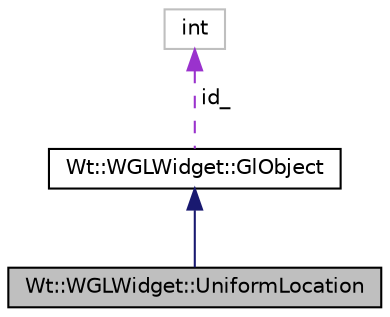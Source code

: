 digraph "Wt::WGLWidget::UniformLocation"
{
 // LATEX_PDF_SIZE
  edge [fontname="Helvetica",fontsize="10",labelfontname="Helvetica",labelfontsize="10"];
  node [fontname="Helvetica",fontsize="10",shape=record];
  Node1 [label="Wt::WGLWidget::UniformLocation",height=0.2,width=0.4,color="black", fillcolor="grey75", style="filled", fontcolor="black",tooltip="Reference to a WebGLUniformLocation class."];
  Node2 -> Node1 [dir="back",color="midnightblue",fontsize="10",style="solid"];
  Node2 [label="Wt::WGLWidget::GlObject",height=0.2,width=0.4,color="black", fillcolor="white", style="filled",URL="$classWt_1_1WGLWidget_1_1GlObject.html",tooltip="Abstract base class for all GL objects."];
  Node3 -> Node2 [dir="back",color="darkorchid3",fontsize="10",style="dashed",label=" id_" ];
  Node3 [label="int",height=0.2,width=0.4,color="grey75", fillcolor="white", style="filled",tooltip=" "];
}
